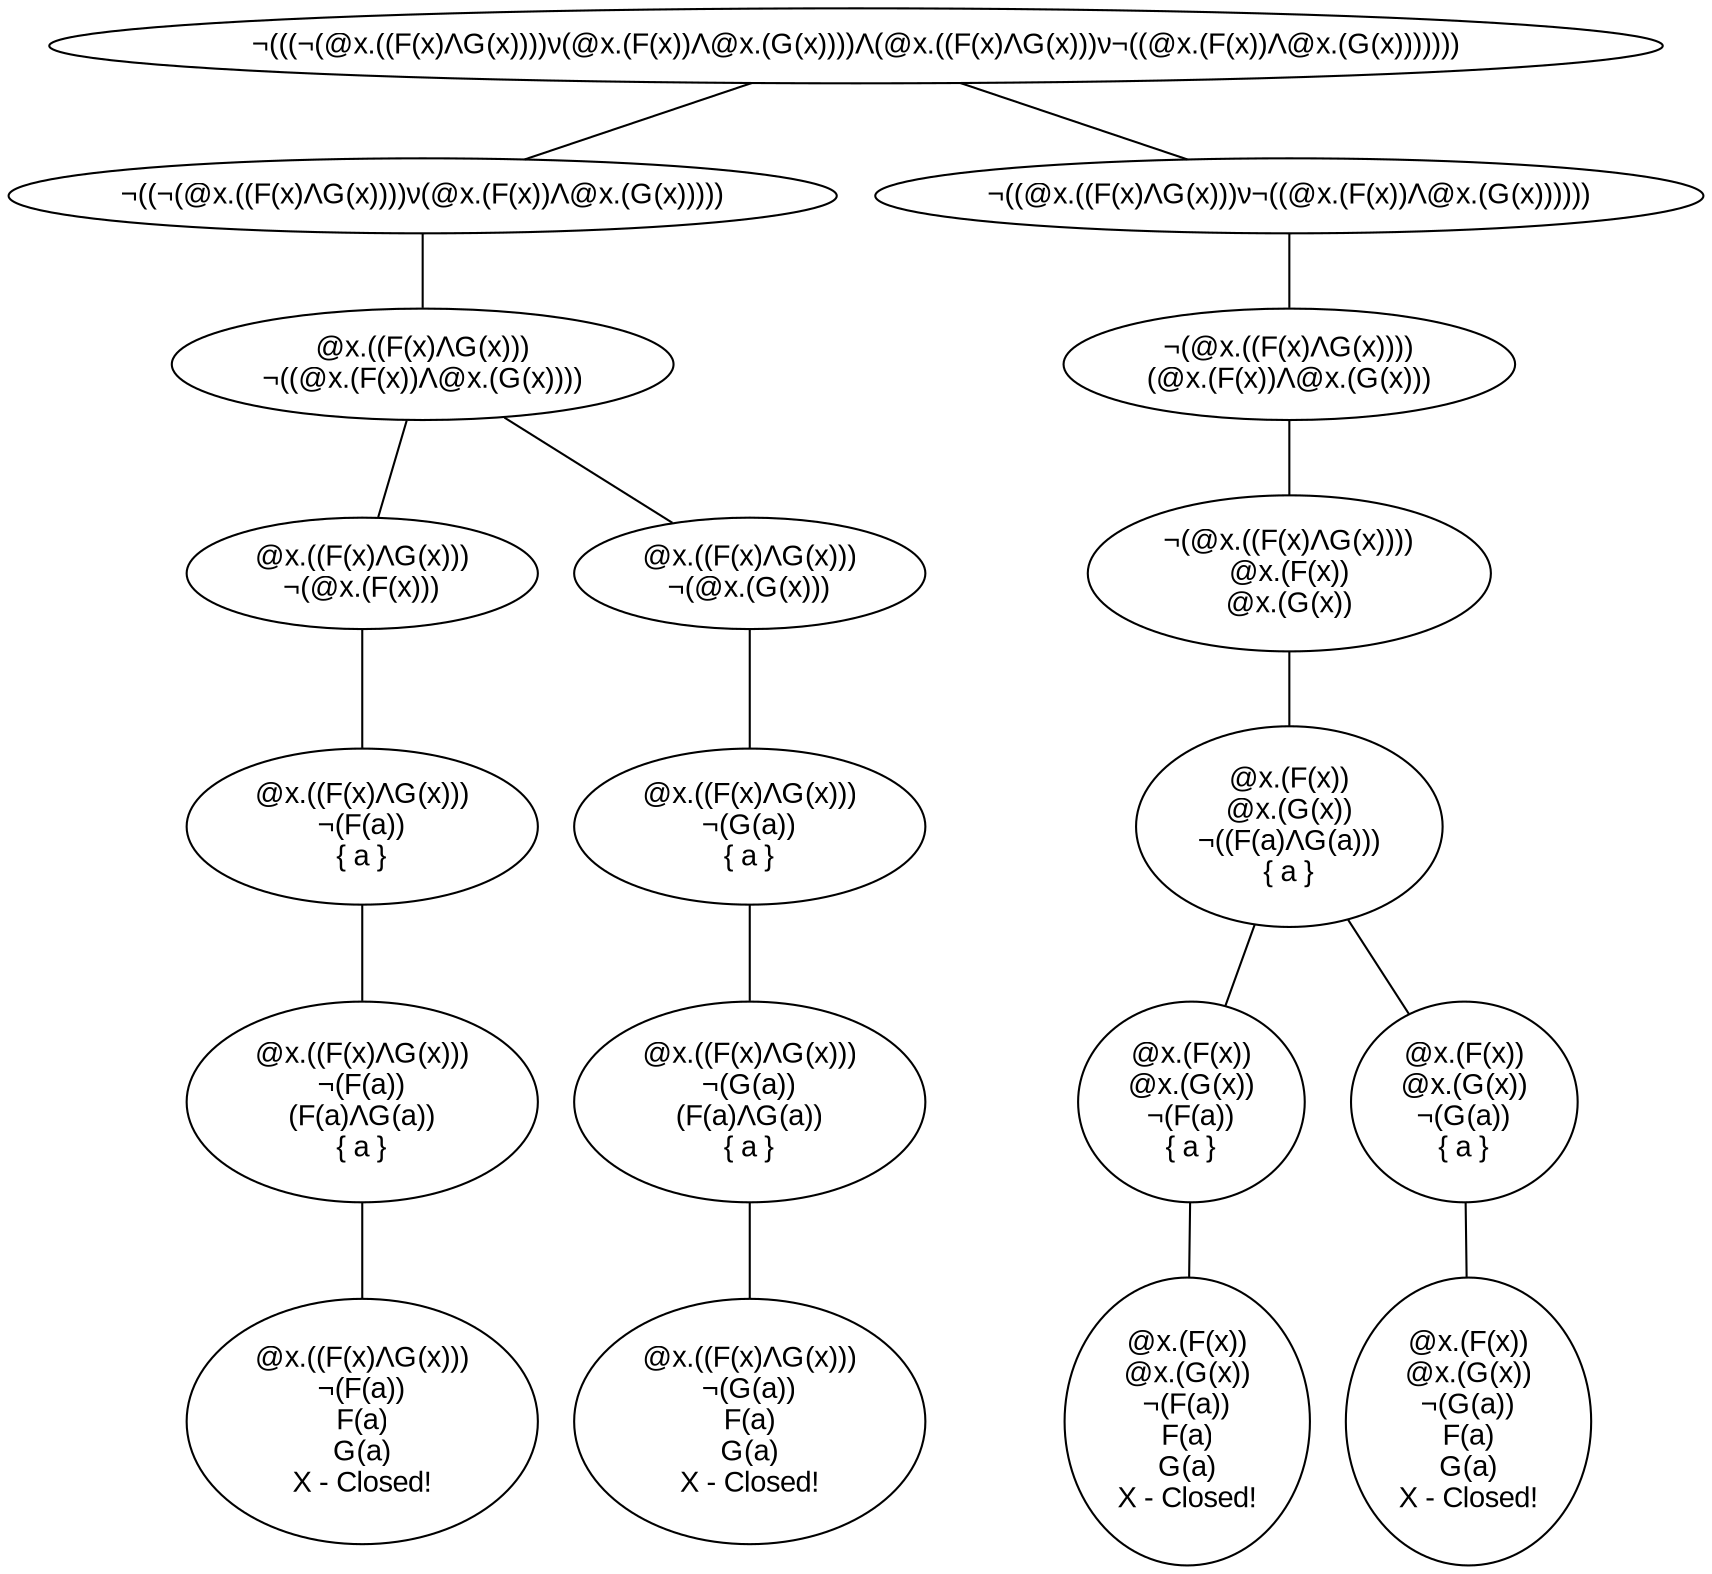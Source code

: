 graph logic{node [ fontname = "arial"]
node0 [ label = "¬(((¬(@x.((F(x)ΛG(x))))ν(@x.(F(x))Λ@x.(G(x))))Λ(@x.((F(x)ΛG(x)))ν¬((@x.(F(x))Λ@x.(G(x)))))))
" ]
node0 -- node1
node1 [ label = "¬((¬(@x.((F(x)ΛG(x))))ν(@x.(F(x))Λ@x.(G(x)))))
" ]
node1 -- node3
node3 [ label = "@x.((F(x)ΛG(x)))
¬((@x.(F(x))Λ@x.(G(x))))
" ]
node3 -- node7
node7 [ label = "@x.((F(x)ΛG(x)))
¬(@x.(F(x)))
" ]
node7 -- node15
node15 [ label = "@x.((F(x)ΛG(x)))
¬(F(a))
{ a }" ]
node15 -- node31
node31 [ label = "@x.((F(x)ΛG(x)))
¬(F(a))
(F(a)ΛG(a))
{ a }" ]
node31 -- node63
node63 [ label = "@x.((F(x)ΛG(x)))
¬(F(a))
F(a)
G(a)
X - Closed!" ]
node3 -- node8
node8 [ label = "@x.((F(x)ΛG(x)))
¬(@x.(G(x)))
" ]
node8 -- node17
node17 [ label = "@x.((F(x)ΛG(x)))
¬(G(a))
{ a }" ]
node17 -- node35
node35 [ label = "@x.((F(x)ΛG(x)))
¬(G(a))
(F(a)ΛG(a))
{ a }" ]
node35 -- node71
node71 [ label = "@x.((F(x)ΛG(x)))
¬(G(a))
F(a)
G(a)
X - Closed!" ]
node0 -- node2
node2 [ label = "¬((@x.((F(x)ΛG(x)))ν¬((@x.(F(x))Λ@x.(G(x))))))
" ]
node2 -- node5
node5 [ label = "¬(@x.((F(x)ΛG(x))))
(@x.(F(x))Λ@x.(G(x)))
" ]
node5 -- node11
node11 [ label = "¬(@x.((F(x)ΛG(x))))
@x.(F(x))
@x.(G(x))
" ]
node11 -- node23
node23 [ label = "@x.(F(x))
@x.(G(x))
¬((F(a)ΛG(a)))
{ a }" ]
node23 -- node47
node47 [ label = "@x.(F(x))
@x.(G(x))
¬(F(a))
{ a }" ]
node47 -- node95
node95 [ label = "@x.(F(x))
@x.(G(x))
¬(F(a))
F(a)
G(a)
X - Closed!" ]
node23 -- node48
node48 [ label = "@x.(F(x))
@x.(G(x))
¬(G(a))
{ a }" ]
node48 -- node97
node97 [ label = "@x.(F(x))
@x.(G(x))
¬(G(a))
F(a)
G(a)
X - Closed!" ]

}
